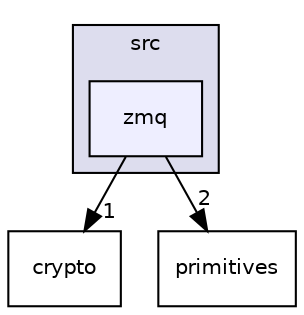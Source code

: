 digraph "src/zmq" {
  compound=true
  node [ fontsize="10", fontname="Helvetica"];
  edge [ labelfontsize="10", labelfontname="Helvetica"];
  subgraph clusterdir_68267d1309a1af8e8297ef4c3efbcdba {
    graph [ bgcolor="#ddddee", pencolor="black", label="src" fontname="Helvetica", fontsize="10", URL="dir_68267d1309a1af8e8297ef4c3efbcdba.html"]
  dir_736c98770eedbf520b93d08dabc402ec [shape=box, label="zmq", style="filled", fillcolor="#eeeeff", pencolor="black", URL="dir_736c98770eedbf520b93d08dabc402ec.html"];
  }
  dir_4261af1259721e3e39e0d2dd7354b511 [shape=box label="crypto" URL="dir_4261af1259721e3e39e0d2dd7354b511.html"];
  dir_bbf56bce9985720f86fc476f3812db24 [shape=box label="primitives" URL="dir_bbf56bce9985720f86fc476f3812db24.html"];
  dir_736c98770eedbf520b93d08dabc402ec->dir_4261af1259721e3e39e0d2dd7354b511 [headlabel="1", labeldistance=1.5 headhref="dir_000015_000002.html"];
  dir_736c98770eedbf520b93d08dabc402ec->dir_bbf56bce9985720f86fc476f3812db24 [headlabel="2", labeldistance=1.5 headhref="dir_000015_000004.html"];
}
